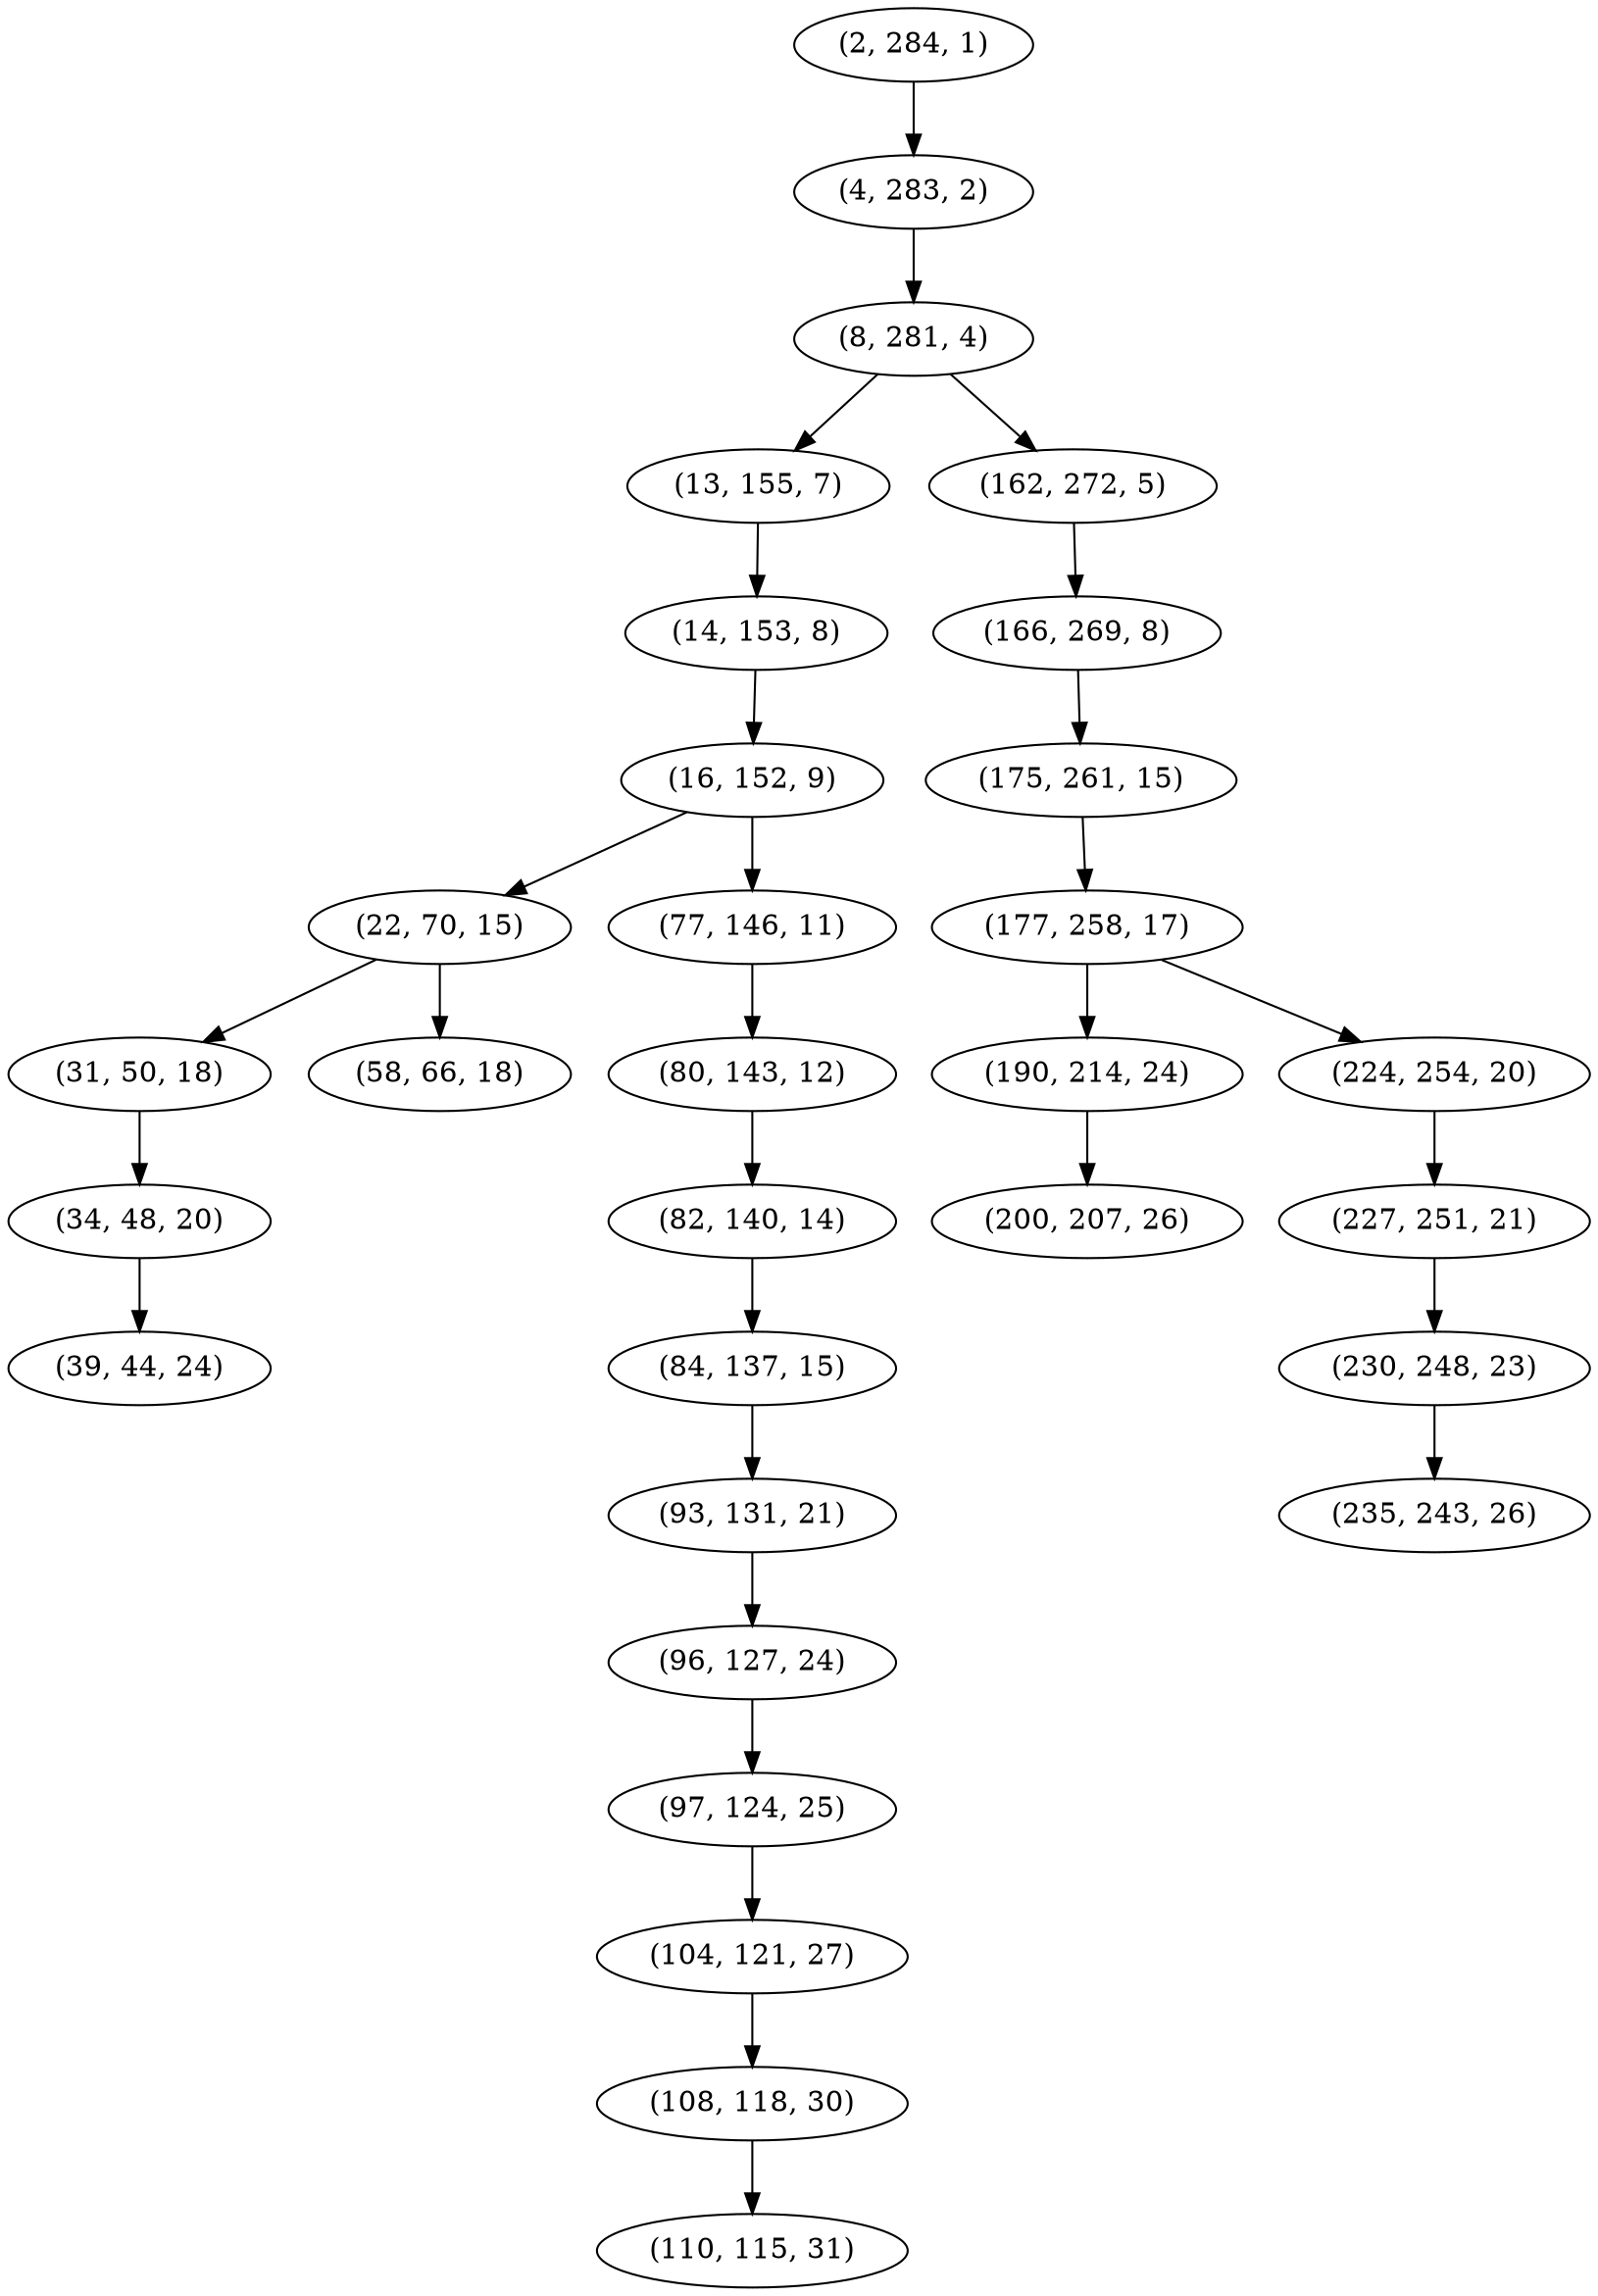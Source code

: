 digraph tree {
    "(2, 284, 1)";
    "(4, 283, 2)";
    "(8, 281, 4)";
    "(13, 155, 7)";
    "(14, 153, 8)";
    "(16, 152, 9)";
    "(22, 70, 15)";
    "(31, 50, 18)";
    "(34, 48, 20)";
    "(39, 44, 24)";
    "(58, 66, 18)";
    "(77, 146, 11)";
    "(80, 143, 12)";
    "(82, 140, 14)";
    "(84, 137, 15)";
    "(93, 131, 21)";
    "(96, 127, 24)";
    "(97, 124, 25)";
    "(104, 121, 27)";
    "(108, 118, 30)";
    "(110, 115, 31)";
    "(162, 272, 5)";
    "(166, 269, 8)";
    "(175, 261, 15)";
    "(177, 258, 17)";
    "(190, 214, 24)";
    "(200, 207, 26)";
    "(224, 254, 20)";
    "(227, 251, 21)";
    "(230, 248, 23)";
    "(235, 243, 26)";
    "(2, 284, 1)" -> "(4, 283, 2)";
    "(4, 283, 2)" -> "(8, 281, 4)";
    "(8, 281, 4)" -> "(13, 155, 7)";
    "(8, 281, 4)" -> "(162, 272, 5)";
    "(13, 155, 7)" -> "(14, 153, 8)";
    "(14, 153, 8)" -> "(16, 152, 9)";
    "(16, 152, 9)" -> "(22, 70, 15)";
    "(16, 152, 9)" -> "(77, 146, 11)";
    "(22, 70, 15)" -> "(31, 50, 18)";
    "(22, 70, 15)" -> "(58, 66, 18)";
    "(31, 50, 18)" -> "(34, 48, 20)";
    "(34, 48, 20)" -> "(39, 44, 24)";
    "(77, 146, 11)" -> "(80, 143, 12)";
    "(80, 143, 12)" -> "(82, 140, 14)";
    "(82, 140, 14)" -> "(84, 137, 15)";
    "(84, 137, 15)" -> "(93, 131, 21)";
    "(93, 131, 21)" -> "(96, 127, 24)";
    "(96, 127, 24)" -> "(97, 124, 25)";
    "(97, 124, 25)" -> "(104, 121, 27)";
    "(104, 121, 27)" -> "(108, 118, 30)";
    "(108, 118, 30)" -> "(110, 115, 31)";
    "(162, 272, 5)" -> "(166, 269, 8)";
    "(166, 269, 8)" -> "(175, 261, 15)";
    "(175, 261, 15)" -> "(177, 258, 17)";
    "(177, 258, 17)" -> "(190, 214, 24)";
    "(177, 258, 17)" -> "(224, 254, 20)";
    "(190, 214, 24)" -> "(200, 207, 26)";
    "(224, 254, 20)" -> "(227, 251, 21)";
    "(227, 251, 21)" -> "(230, 248, 23)";
    "(230, 248, 23)" -> "(235, 243, 26)";
}
